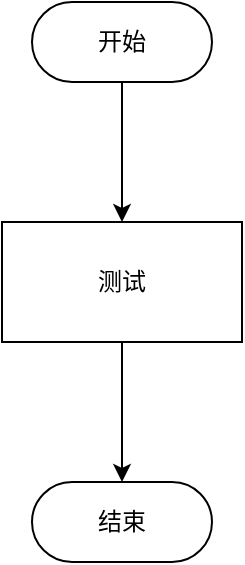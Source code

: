 <mxfile version="28.2.7">
  <diagram name="第 1 页" id="jK8HhsyoBAxDTNsPvt-C">
    <mxGraphModel dx="1225" dy="758" grid="1" gridSize="10" guides="1" tooltips="1" connect="1" arrows="1" fold="1" page="1" pageScale="1" pageWidth="827" pageHeight="1169" math="0" shadow="0">
      <root>
        <mxCell id="0" />
        <mxCell id="1" parent="0" />
        <mxCell id="MSPF_-7gTQST7HYo3n2n-2" value="结束" style="html=1;dashed=0;whiteSpace=wrap;shape=mxgraph.dfd.start" vertex="1" parent="1">
          <mxGeometry x="369" y="320" width="90" height="40" as="geometry" />
        </mxCell>
        <mxCell id="MSPF_-7gTQST7HYo3n2n-5" value="" style="edgeStyle=orthogonalEdgeStyle;rounded=0;orthogonalLoop=1;jettySize=auto;html=1;" edge="1" parent="1" source="MSPF_-7gTQST7HYo3n2n-3" target="MSPF_-7gTQST7HYo3n2n-4">
          <mxGeometry relative="1" as="geometry" />
        </mxCell>
        <mxCell id="MSPF_-7gTQST7HYo3n2n-3" value="开始" style="html=1;dashed=0;whiteSpace=wrap;shape=mxgraph.dfd.start" vertex="1" parent="1">
          <mxGeometry x="369" y="80" width="90" height="40" as="geometry" />
        </mxCell>
        <mxCell id="MSPF_-7gTQST7HYo3n2n-4" value="测试" style="whiteSpace=wrap;html=1;dashed=0;" vertex="1" parent="1">
          <mxGeometry x="354" y="190" width="120" height="60" as="geometry" />
        </mxCell>
        <mxCell id="MSPF_-7gTQST7HYo3n2n-6" style="edgeStyle=orthogonalEdgeStyle;rounded=0;orthogonalLoop=1;jettySize=auto;html=1;exitX=0.5;exitY=1;exitDx=0;exitDy=0;entryX=0.5;entryY=0.5;entryDx=0;entryDy=-20;entryPerimeter=0;" edge="1" parent="1" source="MSPF_-7gTQST7HYo3n2n-4" target="MSPF_-7gTQST7HYo3n2n-2">
          <mxGeometry relative="1" as="geometry" />
        </mxCell>
      </root>
    </mxGraphModel>
  </diagram>
</mxfile>
